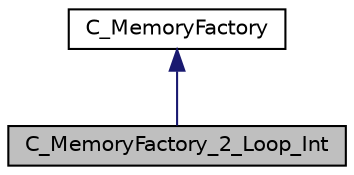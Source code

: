 digraph "C_MemoryFactory_2_Loop_Int"
{
  edge [fontname="Helvetica",fontsize="10",labelfontname="Helvetica",labelfontsize="10"];
  node [fontname="Helvetica",fontsize="10",shape=record];
  Node1 [label="C_MemoryFactory_2_Loop_Int",height=0.2,width=0.4,color="black", fillcolor="grey75", style="filled" fontcolor="black"];
  Node2 -> Node1 [dir="back",color="midnightblue",fontsize="10",style="solid"];
  Node2 [label="C_MemoryFactory",height=0.2,width=0.4,color="black", fillcolor="white", style="filled",URL="$class_c___memory_factory.html"];
}
